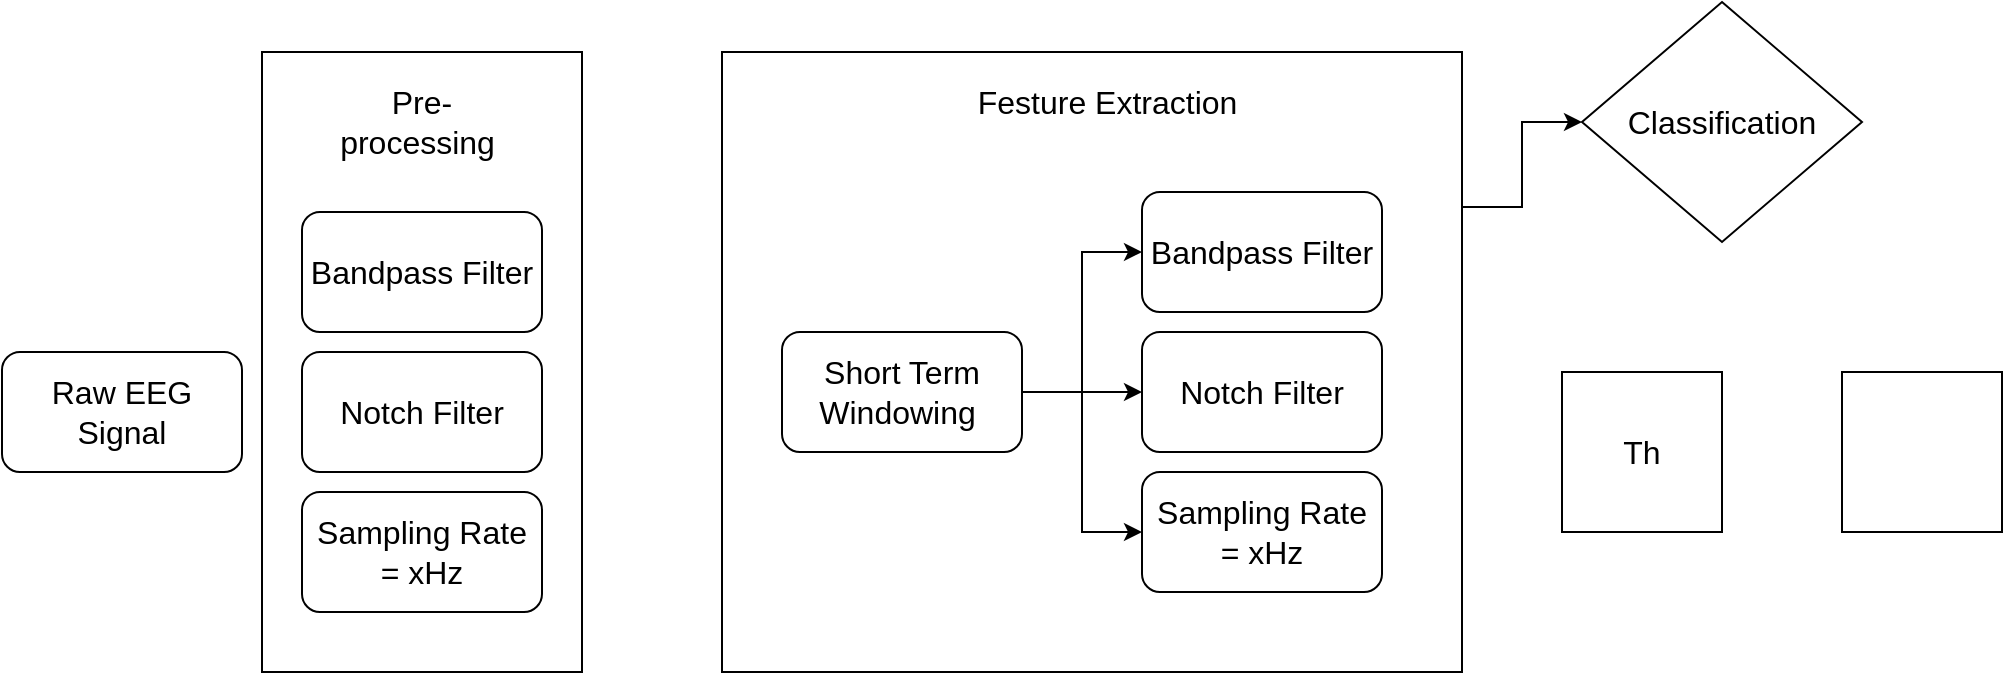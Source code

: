 <mxfile version="20.7.4" type="device"><diagram id="e3APOAMYIcF3_hNTqCM2" name="Page-1"><mxGraphModel dx="472" dy="835" grid="1" gridSize="10" guides="1" tooltips="1" connect="1" arrows="1" fold="1" page="1" pageScale="1" pageWidth="850" pageHeight="1100" math="0" shadow="0"><root><mxCell id="0"/><mxCell id="1" parent="0"/><mxCell id="MmSQJibGGHzOy6gy0MTm-1" value="&lt;font style=&quot;font-size: 16px;&quot;&gt;Raw EEG Signal&lt;/font&gt;" style="rounded=1;whiteSpace=wrap;html=1;" vertex="1" parent="1"><mxGeometry x="190" y="260" width="120" height="60" as="geometry"/></mxCell><mxCell id="MmSQJibGGHzOy6gy0MTm-2" value="&lt;font style=&quot;font-size: 16px;&quot;&gt;Sampling Rate = xHz&lt;/font&gt;" style="rounded=1;whiteSpace=wrap;html=1;" vertex="1" parent="1"><mxGeometry x="340" y="330" width="120" height="60" as="geometry"/></mxCell><mxCell id="MmSQJibGGHzOy6gy0MTm-3" value="&lt;font style=&quot;font-size: 16px;&quot;&gt;Notch Filter&lt;/font&gt;" style="rounded=1;whiteSpace=wrap;html=1;" vertex="1" parent="1"><mxGeometry x="340" y="260" width="120" height="60" as="geometry"/></mxCell><mxCell id="MmSQJibGGHzOy6gy0MTm-4" value="&lt;font style=&quot;font-size: 16px;&quot;&gt;Bandpass Filter&lt;/font&gt;" style="rounded=1;whiteSpace=wrap;html=1;" vertex="1" parent="1"><mxGeometry x="340" y="190" width="120" height="60" as="geometry"/></mxCell><mxCell id="MmSQJibGGHzOy6gy0MTm-6" value="" style="rounded=0;whiteSpace=wrap;html=1;glass=0;fontSize=16;fillColor=none;" vertex="1" parent="1"><mxGeometry x="320" y="110" width="160" height="310" as="geometry"/></mxCell><mxCell id="MmSQJibGGHzOy6gy0MTm-7" value="Pre-processing&amp;nbsp;" style="text;html=1;strokeColor=none;fillColor=none;align=center;verticalAlign=middle;whiteSpace=wrap;rounded=0;glass=0;fontSize=16;" vertex="1" parent="1"><mxGeometry x="350" y="130" width="100" height="30" as="geometry"/></mxCell><mxCell id="MmSQJibGGHzOy6gy0MTm-22" style="edgeStyle=orthogonalEdgeStyle;rounded=0;orthogonalLoop=1;jettySize=auto;html=1;exitX=1;exitY=0.25;exitDx=0;exitDy=0;entryX=0;entryY=0.5;entryDx=0;entryDy=0;fontSize=16;" edge="1" parent="1" source="MmSQJibGGHzOy6gy0MTm-15" target="MmSQJibGGHzOy6gy0MTm-21"><mxGeometry relative="1" as="geometry"/></mxCell><mxCell id="MmSQJibGGHzOy6gy0MTm-15" value="" style="rounded=0;whiteSpace=wrap;html=1;glass=0;fontSize=16;fillColor=none;" vertex="1" parent="1"><mxGeometry x="550" y="110" width="370" height="310" as="geometry"/></mxCell><mxCell id="MmSQJibGGHzOy6gy0MTm-8" value="&lt;font style=&quot;font-size: 16px;&quot;&gt;Sampling Rate = xHz&lt;/font&gt;" style="rounded=1;whiteSpace=wrap;html=1;" vertex="1" parent="1"><mxGeometry x="760" y="320" width="120" height="60" as="geometry"/></mxCell><mxCell id="MmSQJibGGHzOy6gy0MTm-9" value="&lt;font style=&quot;font-size: 16px;&quot;&gt;Notch Filter&lt;/font&gt;" style="rounded=1;whiteSpace=wrap;html=1;" vertex="1" parent="1"><mxGeometry x="760" y="250" width="120" height="60" as="geometry"/></mxCell><mxCell id="MmSQJibGGHzOy6gy0MTm-10" value="&lt;font style=&quot;font-size: 16px;&quot;&gt;Bandpass Filter&lt;/font&gt;" style="rounded=1;whiteSpace=wrap;html=1;" vertex="1" parent="1"><mxGeometry x="760" y="180" width="120" height="60" as="geometry"/></mxCell><mxCell id="MmSQJibGGHzOy6gy0MTm-12" value="Festure Extraction&amp;nbsp;" style="text;html=1;strokeColor=none;fillColor=none;align=center;verticalAlign=middle;whiteSpace=wrap;rounded=0;glass=0;fontSize=16;" vertex="1" parent="1"><mxGeometry x="580" y="120" width="330" height="30" as="geometry"/></mxCell><mxCell id="MmSQJibGGHzOy6gy0MTm-16" style="edgeStyle=orthogonalEdgeStyle;rounded=0;orthogonalLoop=1;jettySize=auto;html=1;entryX=0;entryY=0.5;entryDx=0;entryDy=0;fontSize=16;" edge="1" parent="1" source="MmSQJibGGHzOy6gy0MTm-14" target="MmSQJibGGHzOy6gy0MTm-10"><mxGeometry relative="1" as="geometry"/></mxCell><mxCell id="MmSQJibGGHzOy6gy0MTm-17" style="edgeStyle=orthogonalEdgeStyle;rounded=0;orthogonalLoop=1;jettySize=auto;html=1;exitX=1;exitY=0.5;exitDx=0;exitDy=0;entryX=0;entryY=0.5;entryDx=0;entryDy=0;fontSize=16;" edge="1" parent="1" source="MmSQJibGGHzOy6gy0MTm-14" target="MmSQJibGGHzOy6gy0MTm-9"><mxGeometry relative="1" as="geometry"/></mxCell><mxCell id="MmSQJibGGHzOy6gy0MTm-20" style="edgeStyle=orthogonalEdgeStyle;rounded=0;orthogonalLoop=1;jettySize=auto;html=1;exitX=1;exitY=0.5;exitDx=0;exitDy=0;entryX=0;entryY=0.5;entryDx=0;entryDy=0;fontSize=16;" edge="1" parent="1" source="MmSQJibGGHzOy6gy0MTm-14" target="MmSQJibGGHzOy6gy0MTm-8"><mxGeometry relative="1" as="geometry"/></mxCell><mxCell id="MmSQJibGGHzOy6gy0MTm-14" value="&lt;font style=&quot;font-size: 16px;&quot;&gt;Short Term Windowing&amp;nbsp;&lt;/font&gt;" style="rounded=1;whiteSpace=wrap;html=1;" vertex="1" parent="1"><mxGeometry x="580" y="250" width="120" height="60" as="geometry"/></mxCell><mxCell id="MmSQJibGGHzOy6gy0MTm-21" value="Classification" style="rhombus;whiteSpace=wrap;html=1;glass=0;fontSize=16;fillColor=none;" vertex="1" parent="1"><mxGeometry x="980" y="85" width="140" height="120" as="geometry"/></mxCell><mxCell id="MmSQJibGGHzOy6gy0MTm-23" value="Th" style="whiteSpace=wrap;html=1;aspect=fixed;glass=0;fontSize=16;fillColor=none;" vertex="1" parent="1"><mxGeometry x="970" y="270" width="80" height="80" as="geometry"/></mxCell><mxCell id="MmSQJibGGHzOy6gy0MTm-24" value="" style="whiteSpace=wrap;html=1;aspect=fixed;glass=0;fontSize=16;fillColor=none;" vertex="1" parent="1"><mxGeometry x="1110" y="270" width="80" height="80" as="geometry"/></mxCell></root></mxGraphModel></diagram></mxfile>